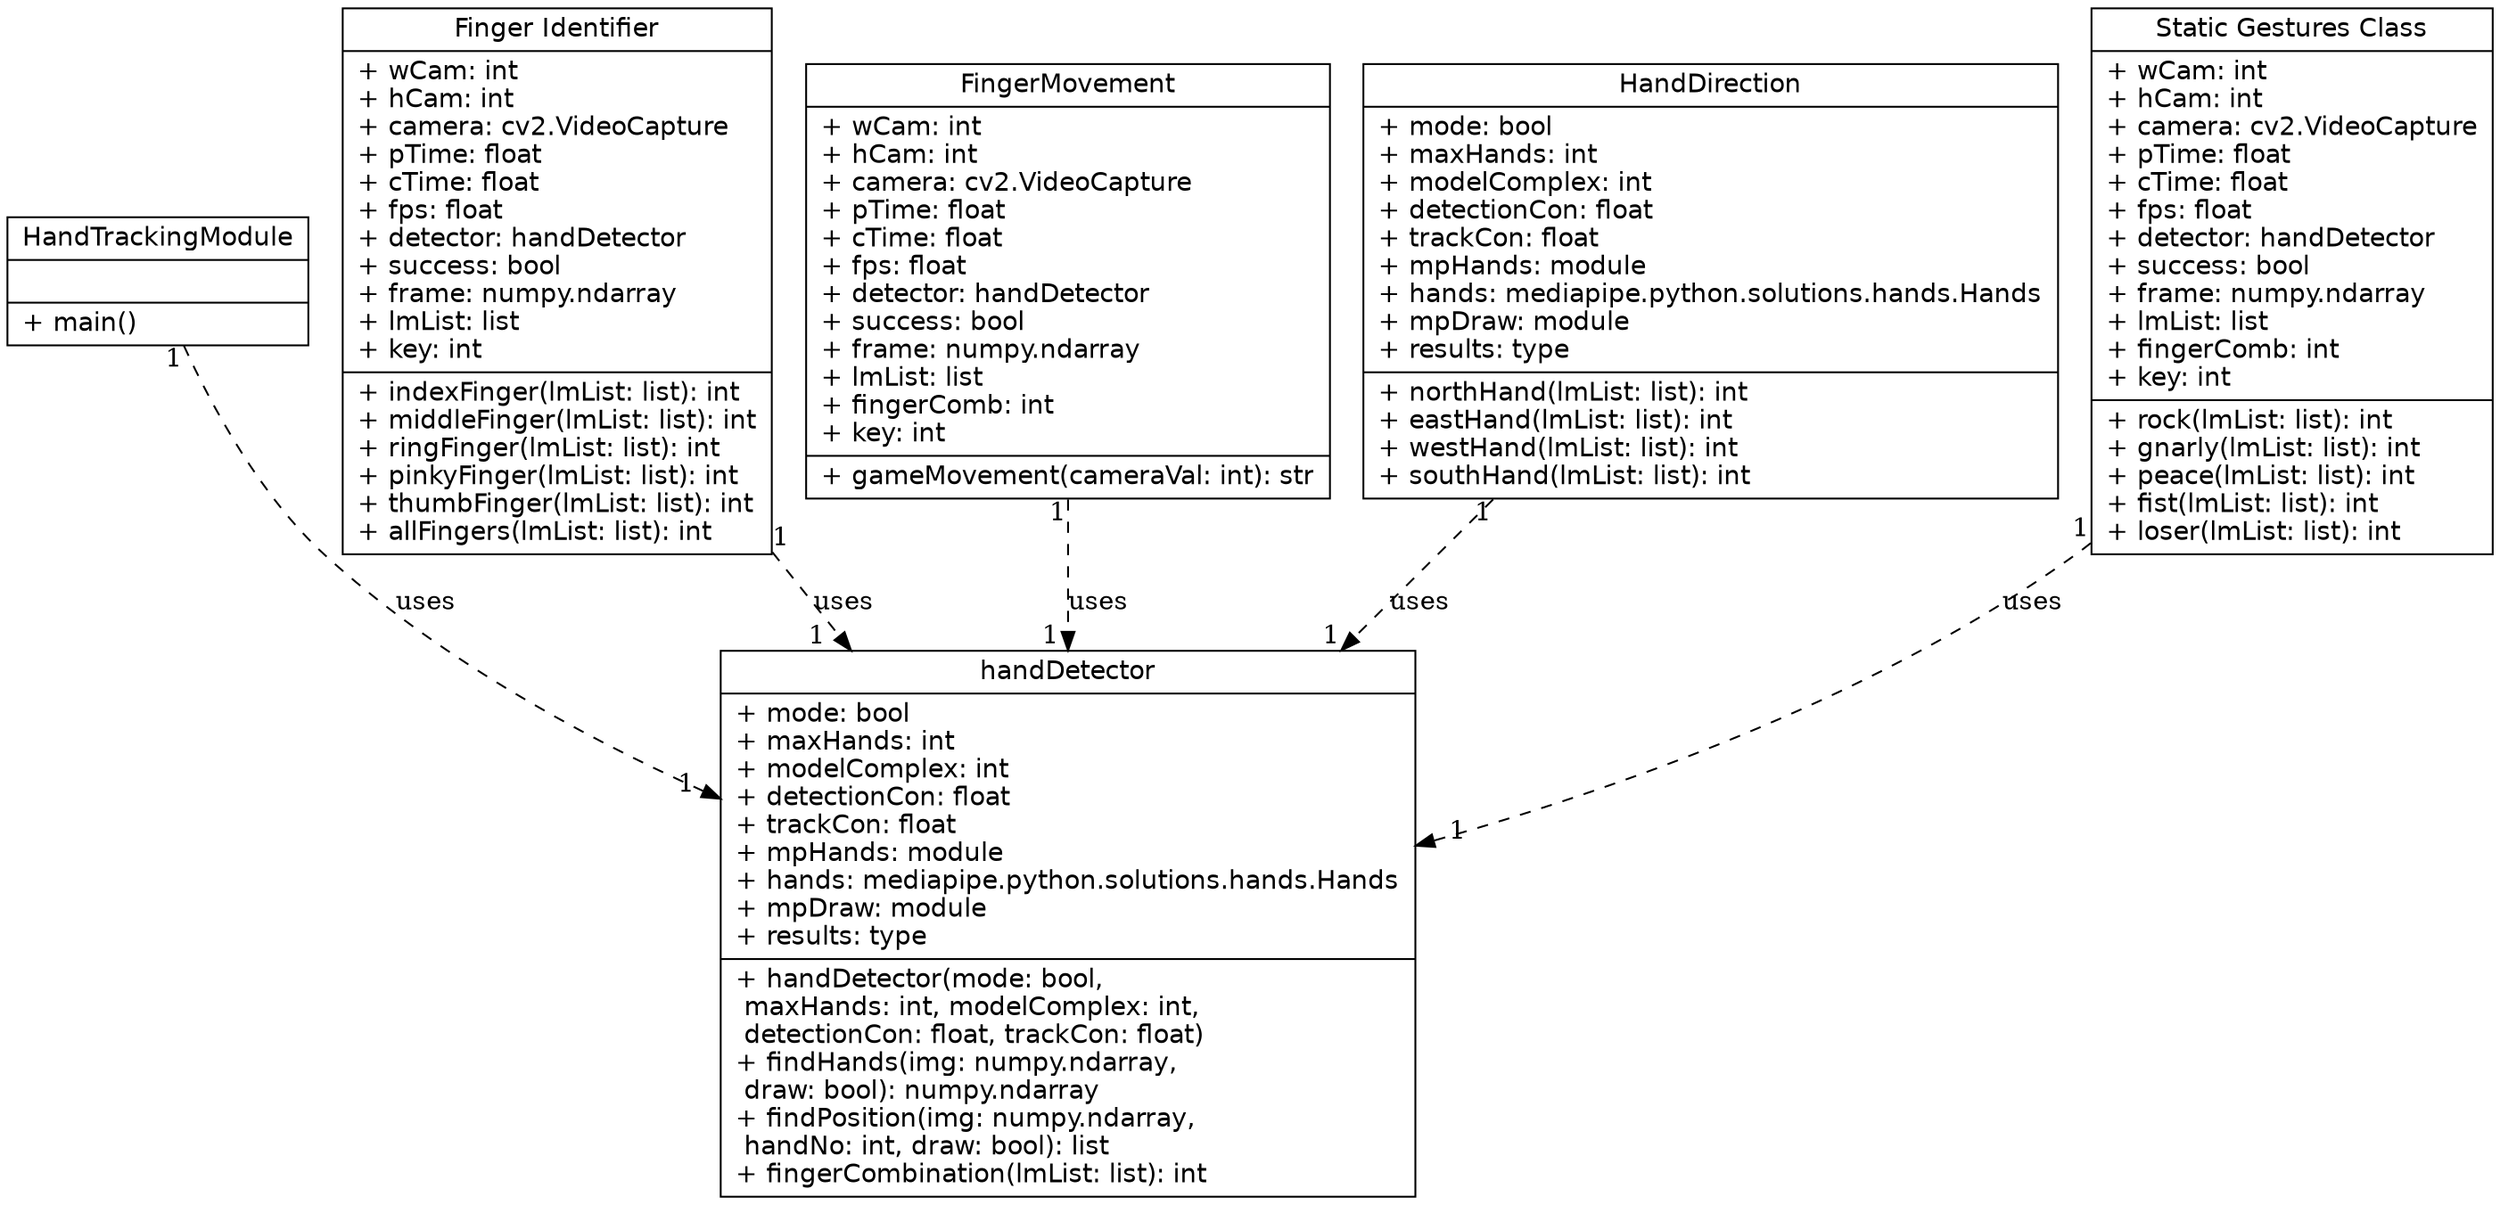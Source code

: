 digraph GamingWithGestures {
    node [
        shape = "record"
        fontname = "Verdana,DejaVu Sans,Bitstream Vera Sans"
    ];

    HandTrackingModule [
        label = "{\N||+
            main()\l
        }";
    ];

    handDetector [
        label = "{\N
            |+
                mode: bool\l+
                maxHands: int\l+
                modelComplex: int\l+
                detectionCon: float\l+
                trackCon: float\l+
                mpHands: module\l+
                hands: mediapipe.python.solutions.hands.Hands\l+
                mpDraw: module\l+
                results: type\l
            |+
                handDetector(mode: bool,\l maxHands: int, modelComplex: int,\l detectionCon: float, trackCon: float)\l+
                findHands(img: numpy.ndarray,\l draw: bool): numpy.ndarray\l+
                findPosition(img: numpy.ndarray,\l handNo: int, draw: bool): list\l+
                fingerCombination(lmList: list): int\l
        }"
    ]

    FingerIdentifier [
        label = "{Finger Identifier
            |+
                wCam: int\l+
                hCam: int\l+
                camera: cv2.VideoCapture\l+
                pTime: float\l+
                cTime: float\l+
                fps: float\l+
                detector: handDetector\l+
                success: bool\l+
                frame: numpy.ndarray\l+
                lmList: list\l+
                key: int\l
            |+
                indexFinger(lmList: list): int\l+
                middleFinger(lmList: list): int\l+
                ringFinger(lmList: list): int\l+
                pinkyFinger(lmList: list): int\l+
                thumbFinger(lmList: list): int\l+
                allFingers(lmList: list): int\l
        }"
    ];

    FingerMovement [
        label = "{\N
            |+
                wCam: int\l+
                hCam: int\l+
                camera: cv2.VideoCapture\l+
                pTime: float\l+
                cTime: float\l+
                fps: float\l+
                detector: handDetector\l+
                success: bool\l+
                frame: numpy.ndarray\l+
                lmList: list\l+
                fingerComb: int\l+
                key: int\l
            |+
                gameMovement(cameraVal: int): str\l
        }"
    ]

    HandDirection [
        label = "{\N
            |+
                mode: bool\l+
                maxHands: int\l+
                modelComplex: int\l+
                detectionCon: float\l+
                trackCon: float\l+
                mpHands: module\l+
                hands: mediapipe.python.solutions.hands.Hands\l+
                mpDraw: module\l+
                results: type\l
            |+
                northHand(lmList: list): int\l+
                eastHand(lmList: list): int\l+
                westHand(lmList: list): int\l+
                southHand(lmList: list): int\l
        }"
    ];

    StaticGesturesClass [
        label = "{Static Gestures Class
            |+
                wCam: int\l+
                hCam: int\l+
                camera: cv2.VideoCapture\l+
                pTime: float\l+
                cTime: float\l+
                fps: float\l+
                detector: handDetector\l+
                success: bool\l+
                frame: numpy.ndarray\l+
                lmList: list\l+
                fingerComb: int\l+
                key: int\l
            |+
                rock(lmList: list): int\l+
                gnarly(lmList: list): int\l+
                peace(lmList: list): int\l+
                fist(lmList: list): int\l+
                loser(lmList: list): int\l
        }"
    ]

    HandTrackingModule -> handDetector [style="dashed", taillabel="1", label="uses", headlabel="1   "];
    FingerIdentifier -> handDetector [style="dashed", taillabel="1", label="uses", headlabel="1   "];
    FingerMovement -> handDetector [style="dashed", taillabel="1", label="uses", headlabel="1 "];
    HandDirection -> handDetector [style="dashed", taillabel="1", label="uses", headlabel="1"];
    StaticGesturesClass -> handDetector [style="dashed", taillabel="1", label="uses", headlabel="    1"];
    
}